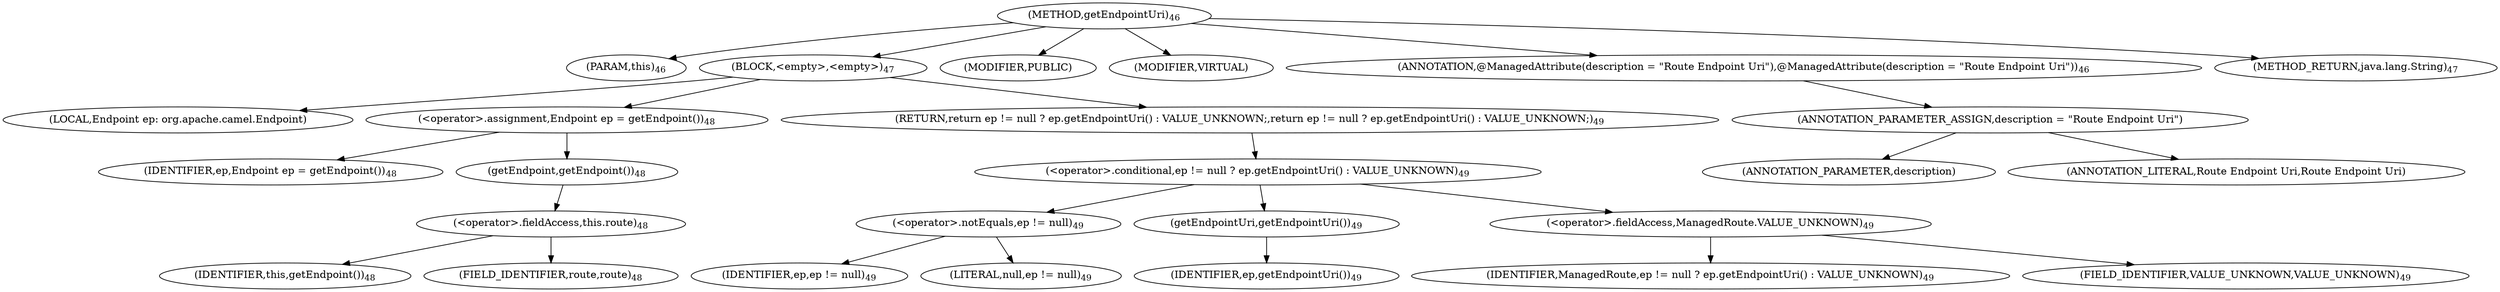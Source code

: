 digraph "getEndpointUri" {  
"55" [label = <(METHOD,getEndpointUri)<SUB>46</SUB>> ]
"56" [label = <(PARAM,this)<SUB>46</SUB>> ]
"57" [label = <(BLOCK,&lt;empty&gt;,&lt;empty&gt;)<SUB>47</SUB>> ]
"58" [label = <(LOCAL,Endpoint ep: org.apache.camel.Endpoint)> ]
"59" [label = <(&lt;operator&gt;.assignment,Endpoint ep = getEndpoint())<SUB>48</SUB>> ]
"60" [label = <(IDENTIFIER,ep,Endpoint ep = getEndpoint())<SUB>48</SUB>> ]
"61" [label = <(getEndpoint,getEndpoint())<SUB>48</SUB>> ]
"62" [label = <(&lt;operator&gt;.fieldAccess,this.route)<SUB>48</SUB>> ]
"63" [label = <(IDENTIFIER,this,getEndpoint())<SUB>48</SUB>> ]
"64" [label = <(FIELD_IDENTIFIER,route,route)<SUB>48</SUB>> ]
"65" [label = <(RETURN,return ep != null ? ep.getEndpointUri() : VALUE_UNKNOWN;,return ep != null ? ep.getEndpointUri() : VALUE_UNKNOWN;)<SUB>49</SUB>> ]
"66" [label = <(&lt;operator&gt;.conditional,ep != null ? ep.getEndpointUri() : VALUE_UNKNOWN)<SUB>49</SUB>> ]
"67" [label = <(&lt;operator&gt;.notEquals,ep != null)<SUB>49</SUB>> ]
"68" [label = <(IDENTIFIER,ep,ep != null)<SUB>49</SUB>> ]
"69" [label = <(LITERAL,null,ep != null)<SUB>49</SUB>> ]
"70" [label = <(getEndpointUri,getEndpointUri())<SUB>49</SUB>> ]
"71" [label = <(IDENTIFIER,ep,getEndpointUri())<SUB>49</SUB>> ]
"72" [label = <(&lt;operator&gt;.fieldAccess,ManagedRoute.VALUE_UNKNOWN)<SUB>49</SUB>> ]
"73" [label = <(IDENTIFIER,ManagedRoute,ep != null ? ep.getEndpointUri() : VALUE_UNKNOWN)<SUB>49</SUB>> ]
"74" [label = <(FIELD_IDENTIFIER,VALUE_UNKNOWN,VALUE_UNKNOWN)<SUB>49</SUB>> ]
"75" [label = <(MODIFIER,PUBLIC)> ]
"76" [label = <(MODIFIER,VIRTUAL)> ]
"77" [label = <(ANNOTATION,@ManagedAttribute(description = &quot;Route Endpoint Uri&quot;),@ManagedAttribute(description = &quot;Route Endpoint Uri&quot;))<SUB>46</SUB>> ]
"78" [label = <(ANNOTATION_PARAMETER_ASSIGN,description = &quot;Route Endpoint Uri&quot;)> ]
"79" [label = <(ANNOTATION_PARAMETER,description)> ]
"80" [label = <(ANNOTATION_LITERAL,Route Endpoint Uri,Route Endpoint Uri)> ]
"81" [label = <(METHOD_RETURN,java.lang.String)<SUB>47</SUB>> ]
  "55" -> "56" 
  "55" -> "57" 
  "55" -> "75" 
  "55" -> "76" 
  "55" -> "77" 
  "55" -> "81" 
  "57" -> "58" 
  "57" -> "59" 
  "57" -> "65" 
  "59" -> "60" 
  "59" -> "61" 
  "61" -> "62" 
  "62" -> "63" 
  "62" -> "64" 
  "65" -> "66" 
  "66" -> "67" 
  "66" -> "70" 
  "66" -> "72" 
  "67" -> "68" 
  "67" -> "69" 
  "70" -> "71" 
  "72" -> "73" 
  "72" -> "74" 
  "77" -> "78" 
  "78" -> "79" 
  "78" -> "80" 
}
